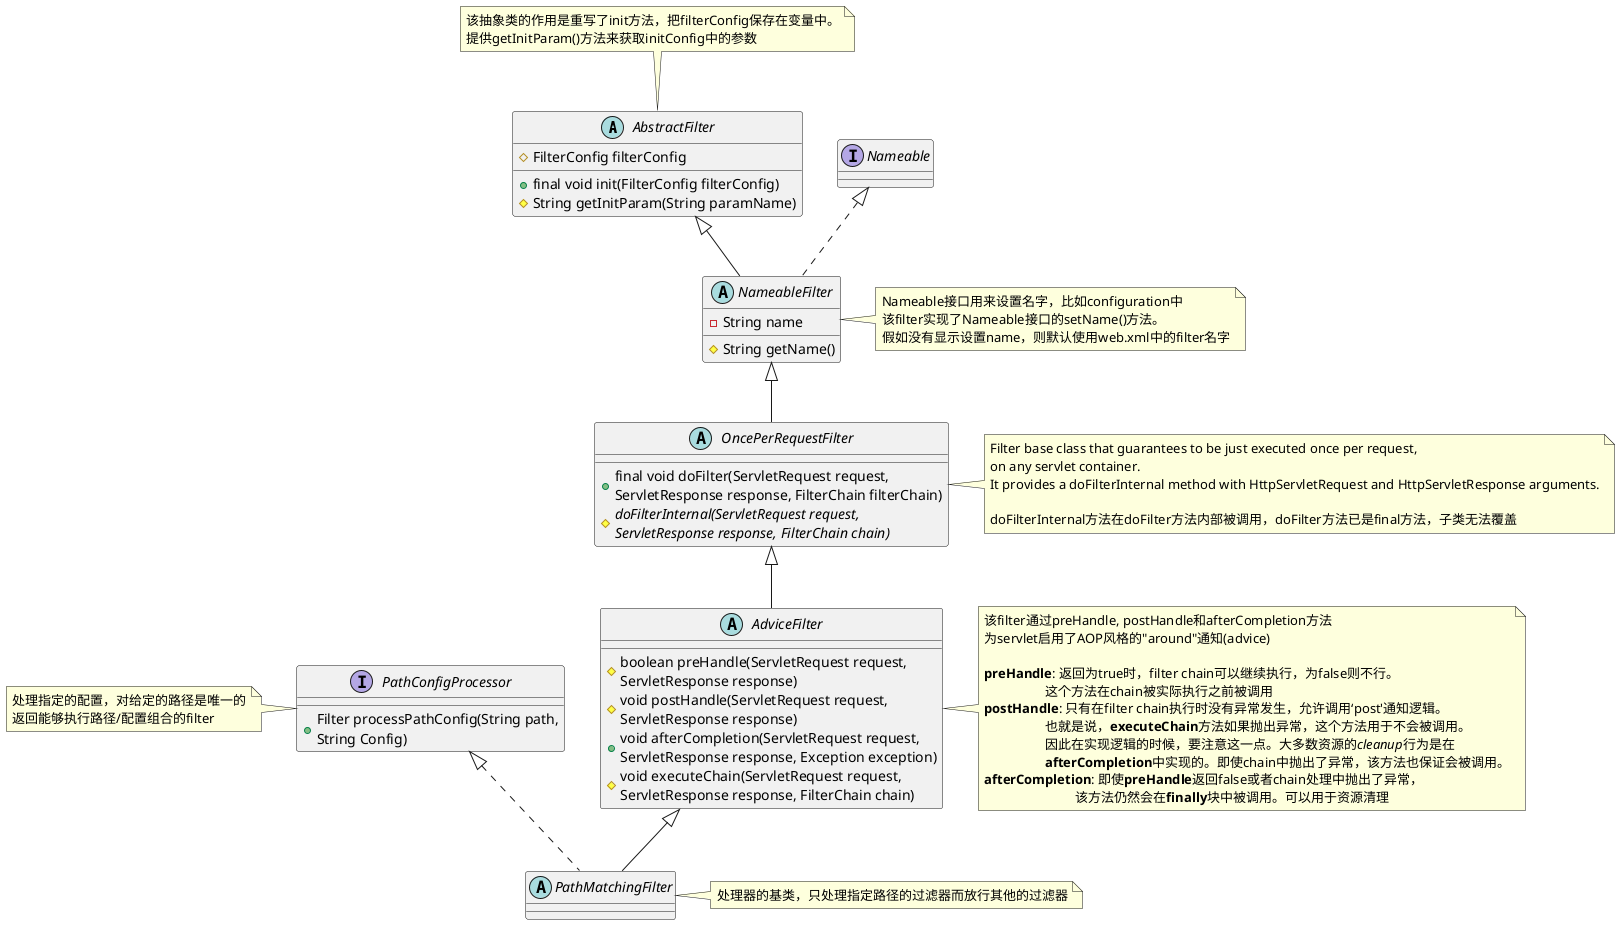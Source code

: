 @startuml
abstract class AbstractFilter {
#FilterConfig filterConfig
+final void init(FilterConfig filterConfig)
#String getInitParam(String paramName)
}

interface Nameable

abstract class NameableFilter {
-String name
#String getName()
}

abstract class OncePerRequestFilter {
+ final void doFilter(ServletRequest request, \nServletResponse response, FilterChain filterChain)
#{abstract} doFilterInternal(ServletRequest request, \nServletResponse response, FilterChain chain)
}

abstract class AdviceFilter {
# boolean preHandle(ServletRequest request, \nServletResponse response)
# void postHandle(ServletRequest request, \nServletResponse response)
+ void afterCompletion(ServletRequest request, \nServletResponse response, Exception exception)
# void executeChain(ServletRequest request, \nServletResponse response, FilterChain chain)
}

interface PathConfigProcessor {
+ Filter processPathConfig(String path,\nString Config)
}

abstract class PathMatchingFilter {
}
AbstractFilter <|-- NameableFilter
Nameable <|.. NameableFilter
NameableFilter <|-- OncePerRequestFilter
OncePerRequestFilter <|-- AdviceFilter
PathConfigProcessor <|.. PathMatchingFilter
AdviceFilter <|-- PathMatchingFilter
note top of AbstractFilter : 该抽象类的作用是重写了init方法，把filterConfig保存在变量中。\n提供getInitParam()方法来获取initConfig中的参数

note right of NameableFilter : Nameable接口用来设置名字，比如configuration中\n该filter实现了Nameable接口的setName()方法。\n假如没有显示设置name，则默认使用web.xml中的filter名字

note right of OncePerRequestFilter
Filter base class that guarantees to be just executed once per request,
on any servlet container.
It provides a doFilterInternal method with HttpServletRequest and HttpServletResponse arguments.

doFilterInternal方法在doFilter方法内部被调用，doFilter方法已是final方法，子类无法覆盖
end note

note right of AdviceFilter
该filter通过preHandle, postHandle和afterCompletion方法
为servlet启用了AOP风格的"around"通知(advice)

<b>preHandle</b>: 返回为true时，filter chain可以继续执行，为false则不行。
                  这个方法在chain被实际执行之前被调用
<b>postHandle</b>: 只有在filter chain执行时没有异常发生，允许调用‘post'通知逻辑。
                  也就是说，<b>executeChain</b>方法如果抛出异常，这个方法用于不会被调用。
                  因此在实现逻辑的时候，要注意这一点。大多数资源的<i>cleanup</i>行为是在
                  <b>afterCompletion</b>中实现的。即使chain中抛出了异常，该方法也保证会被调用。
<b>afterCompletion</b>: 即使<b>preHandle</b>返回false或者chain处理中抛出了异常，
                           该方法仍然会在<b>finally</b>块中被调用。可以用于资源清理
end note

note left of PathConfigProcessor
处理指定的配置，对给定的路径是唯一的
返回能够执行路径/配置组合的filter
end note

note right of PathMatchingFilter
处理器的基类，只处理指定路径的过滤器而放行其他的过滤器
end note
@enduml